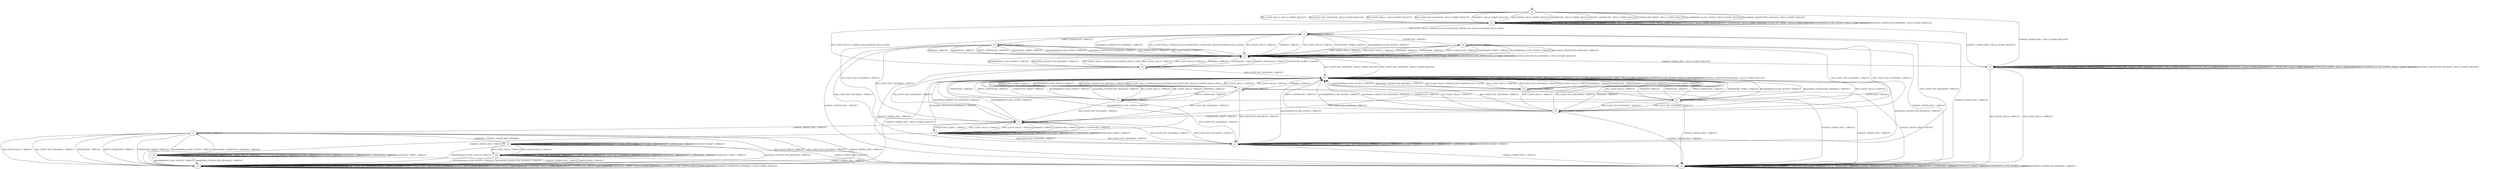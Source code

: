 digraph h8 {
s0 [label="s0"];
s1 [label="s1"];
s2 [label="s2"];
s3 [label="s3"];
s4 [label="s4"];
s13 [label="s13"];
s5 [label="s5"];
s6 [label="s6"];
s15 [label="s15"];
s16 [label="s16"];
s20 [label="s20"];
s7 [label="s7"];
s11 [label="s11"];
s18 [label="s18"];
s19 [label="s19"];
s8 [label="s8"];
s9 [label="s9"];
s12 [label="s12"];
s14 [label="s14"];
s22 [label="s22"];
s10 [label="s10"];
s17 [label="s17"];
s21 [label="s21"];
s0 -> s1 [label="RSA_CLIENT_HELLO / HELLO_VERIFY_REQUEST"];
s0 -> s1 [label="RSA_CLIENT_KEY_EXCHANGE / HELLO_VERIFY_REQUEST"];
s0 -> s1 [label="PSK_CLIENT_HELLO / HELLO_VERIFY_REQUEST"];
s0 -> s1 [label="PSK_CLIENT_KEY_EXCHANGE / HELLO_VERIFY_REQUEST"];
s0 -> s2 [label="CHANGE_CIPHER_SPEC / HELLO_VERIFY_REQUEST"];
s0 -> s1 [label="FINISHED / HELLO_VERIFY_REQUEST"];
s0 -> s1 [label="APPLICATION / HELLO_VERIFY_REQUEST"];
s0 -> s1 [label="CERTIFICATE / HELLO_VERIFY_REQUEST"];
s0 -> s1 [label="EMPTY_CERTIFICATE / HELLO_VERIFY_REQUEST"];
s0 -> s1 [label="CERTIFICATE_VERIFY / HELLO_VERIFY_REQUEST"];
s0 -> s1 [label="Alert(WARNING,CLOSE_NOTIFY) / HELLO_VERIFY_REQUEST"];
s0 -> s1 [label="Alert(FATAL,UNEXPECTED_MESSAGE) / HELLO_VERIFY_REQUEST"];
s1 -> s3 [label="RSA_CLIENT_HELLO / SERVER_HELLO,CERTIFICATE,CERTIFICATE_REQUEST,SERVER_HELLO_DONE"];
s1 -> s1 [label="RSA_CLIENT_KEY_EXCHANGE / HELLO_VERIFY_REQUEST"];
s1 -> s13 [label="PSK_CLIENT_HELLO / SERVER_HELLO,SERVER_HELLO_DONE"];
s1 -> s1 [label="PSK_CLIENT_KEY_EXCHANGE / HELLO_VERIFY_REQUEST"];
s1 -> s2 [label="CHANGE_CIPHER_SPEC / HELLO_VERIFY_REQUEST"];
s1 -> s1 [label="FINISHED / HELLO_VERIFY_REQUEST"];
s1 -> s1 [label="APPLICATION / HELLO_VERIFY_REQUEST"];
s1 -> s1 [label="CERTIFICATE / HELLO_VERIFY_REQUEST"];
s1 -> s1 [label="EMPTY_CERTIFICATE / HELLO_VERIFY_REQUEST"];
s1 -> s1 [label="CERTIFICATE_VERIFY / HELLO_VERIFY_REQUEST"];
s1 -> s1 [label="Alert(WARNING,CLOSE_NOTIFY) / HELLO_VERIFY_REQUEST"];
s1 -> s1 [label="Alert(FATAL,UNEXPECTED_MESSAGE) / HELLO_VERIFY_REQUEST"];
s2 -> s4 [label="RSA_CLIENT_HELLO / TIMEOUT"];
s2 -> s2 [label="RSA_CLIENT_KEY_EXCHANGE / HELLO_VERIFY_REQUEST"];
s2 -> s4 [label="PSK_CLIENT_HELLO / TIMEOUT"];
s2 -> s2 [label="PSK_CLIENT_KEY_EXCHANGE / HELLO_VERIFY_REQUEST"];
s2 -> s2 [label="CHANGE_CIPHER_SPEC / HELLO_VERIFY_REQUEST"];
s2 -> s2 [label="FINISHED / HELLO_VERIFY_REQUEST"];
s2 -> s2 [label="APPLICATION / HELLO_VERIFY_REQUEST"];
s2 -> s2 [label="CERTIFICATE / HELLO_VERIFY_REQUEST"];
s2 -> s2 [label="EMPTY_CERTIFICATE / HELLO_VERIFY_REQUEST"];
s2 -> s2 [label="CERTIFICATE_VERIFY / HELLO_VERIFY_REQUEST"];
s2 -> s2 [label="Alert(WARNING,CLOSE_NOTIFY) / HELLO_VERIFY_REQUEST"];
s2 -> s2 [label="Alert(FATAL,UNEXPECTED_MESSAGE) / HELLO_VERIFY_REQUEST"];
s3 -> s5 [label="RSA_CLIENT_HELLO / TIMEOUT"];
s3 -> s6 [label="RSA_CLIENT_KEY_EXCHANGE / TIMEOUT"];
s3 -> s5 [label="PSK_CLIENT_HELLO / TIMEOUT"];
s3 -> s15 [label="PSK_CLIENT_KEY_EXCHANGE / TIMEOUT"];
s3 -> s4 [label="CHANGE_CIPHER_SPEC / TIMEOUT"];
s3 -> s5 [label="FINISHED / TIMEOUT"];
s3 -> s3 [label="APPLICATION / TIMEOUT"];
s3 -> s16 [label="CERTIFICATE / TIMEOUT"];
s3 -> s20 [label="EMPTY_CERTIFICATE / TIMEOUT"];
s3 -> s5 [label="CERTIFICATE_VERIFY / TIMEOUT"];
s3 -> s5 [label="Alert(WARNING,CLOSE_NOTIFY) / TIMEOUT"];
s3 -> s5 [label="Alert(FATAL,UNEXPECTED_MESSAGE) / TIMEOUT"];
s4 -> s4 [label="RSA_CLIENT_HELLO / TIMEOUT"];
s4 -> s4 [label="RSA_CLIENT_KEY_EXCHANGE / TIMEOUT"];
s4 -> s4 [label="PSK_CLIENT_HELLO / TIMEOUT"];
s4 -> s4 [label="PSK_CLIENT_KEY_EXCHANGE / TIMEOUT"];
s4 -> s4 [label="CHANGE_CIPHER_SPEC / TIMEOUT"];
s4 -> s4 [label="FINISHED / TIMEOUT"];
s4 -> s4 [label="APPLICATION / TIMEOUT"];
s4 -> s4 [label="CERTIFICATE / TIMEOUT"];
s4 -> s4 [label="EMPTY_CERTIFICATE / TIMEOUT"];
s4 -> s4 [label="CERTIFICATE_VERIFY / TIMEOUT"];
s4 -> s4 [label="Alert(WARNING,CLOSE_NOTIFY) / TIMEOUT"];
s4 -> s4 [label="Alert(FATAL,UNEXPECTED_MESSAGE) / TIMEOUT"];
s13 -> s5 [label="RSA_CLIENT_HELLO / TIMEOUT"];
s13 -> s11 [label="RSA_CLIENT_KEY_EXCHANGE / TIMEOUT"];
s13 -> s5 [label="PSK_CLIENT_HELLO / TIMEOUT"];
s13 -> s6 [label="PSK_CLIENT_KEY_EXCHANGE / TIMEOUT"];
s13 -> s4 [label="CHANGE_CIPHER_SPEC / TIMEOUT"];
s13 -> s5 [label="FINISHED / TIMEOUT"];
s13 -> s13 [label="APPLICATION / TIMEOUT"];
s13 -> s5 [label="CERTIFICATE / TIMEOUT"];
s13 -> s5 [label="EMPTY_CERTIFICATE / TIMEOUT"];
s13 -> s5 [label="CERTIFICATE_VERIFY / TIMEOUT"];
s13 -> s5 [label="Alert(WARNING,CLOSE_NOTIFY) / TIMEOUT"];
s13 -> s5 [label="Alert(FATAL,UNEXPECTED_MESSAGE) / TIMEOUT"];
s5 -> s3 [label="RSA_CLIENT_HELLO / SERVER_HELLO,CERTIFICATE,CERTIFICATE_REQUEST,SERVER_HELLO_DONE"];
s5 -> s11 [label="RSA_CLIENT_KEY_EXCHANGE / HELLO_VERIFY_REQUEST"];
s5 -> s13 [label="PSK_CLIENT_HELLO / SERVER_HELLO,SERVER_HELLO_DONE"];
s5 -> s11 [label="PSK_CLIENT_KEY_EXCHANGE / HELLO_VERIFY_REQUEST"];
s5 -> s2 [label="CHANGE_CIPHER_SPEC / HELLO_VERIFY_REQUEST"];
s5 -> s5 [label="FINISHED / HELLO_VERIFY_REQUEST"];
s5 -> s5 [label="APPLICATION / HELLO_VERIFY_REQUEST"];
s5 -> s5 [label="CERTIFICATE / HELLO_VERIFY_REQUEST"];
s5 -> s5 [label="EMPTY_CERTIFICATE / HELLO_VERIFY_REQUEST"];
s5 -> s5 [label="CERTIFICATE_VERIFY / HELLO_VERIFY_REQUEST"];
s5 -> s5 [label="Alert(WARNING,CLOSE_NOTIFY) / HELLO_VERIFY_REQUEST"];
s5 -> s5 [label="Alert(FATAL,UNEXPECTED_MESSAGE) / HELLO_VERIFY_REQUEST"];
s6 -> s19 [label="RSA_CLIENT_HELLO / TIMEOUT"];
s6 -> s15 [label="RSA_CLIENT_KEY_EXCHANGE / TIMEOUT"];
s6 -> s19 [label="PSK_CLIENT_HELLO / TIMEOUT"];
s6 -> s15 [label="PSK_CLIENT_KEY_EXCHANGE / TIMEOUT"];
s6 -> s7 [label="CHANGE_CIPHER_SPEC / TIMEOUT"];
s6 -> s19 [label="FINISHED / TIMEOUT"];
s6 -> s6 [label="APPLICATION / TIMEOUT"];
s6 -> s19 [label="CERTIFICATE / TIMEOUT"];
s6 -> s19 [label="EMPTY_CERTIFICATE / TIMEOUT"];
s6 -> s19 [label="CERTIFICATE_VERIFY / TIMEOUT"];
s6 -> s11 [label="Alert(WARNING,CLOSE_NOTIFY) / TIMEOUT"];
s6 -> s11 [label="Alert(FATAL,UNEXPECTED_MESSAGE) / TIMEOUT"];
s15 -> s15 [label="RSA_CLIENT_HELLO / TIMEOUT"];
s15 -> s15 [label="RSA_CLIENT_KEY_EXCHANGE / TIMEOUT"];
s15 -> s15 [label="PSK_CLIENT_HELLO / TIMEOUT"];
s15 -> s15 [label="PSK_CLIENT_KEY_EXCHANGE / TIMEOUT"];
s15 -> s4 [label="CHANGE_CIPHER_SPEC / TIMEOUT"];
s15 -> s15 [label="FINISHED / TIMEOUT"];
s15 -> s15 [label="APPLICATION / TIMEOUT"];
s15 -> s15 [label="CERTIFICATE / TIMEOUT"];
s15 -> s15 [label="EMPTY_CERTIFICATE / TIMEOUT"];
s15 -> s15 [label="CERTIFICATE_VERIFY / TIMEOUT"];
s15 -> s11 [label="Alert(WARNING,CLOSE_NOTIFY) / TIMEOUT"];
s15 -> s11 [label="Alert(FATAL,UNEXPECTED_MESSAGE) / TIMEOUT"];
s16 -> s5 [label="RSA_CLIENT_HELLO / TIMEOUT"];
s16 -> s18 [label="RSA_CLIENT_KEY_EXCHANGE / TIMEOUT"];
s16 -> s5 [label="PSK_CLIENT_HELLO / TIMEOUT"];
s16 -> s18 [label="PSK_CLIENT_KEY_EXCHANGE / TIMEOUT"];
s16 -> s4 [label="CHANGE_CIPHER_SPEC / TIMEOUT"];
s16 -> s5 [label="FINISHED / TIMEOUT"];
s16 -> s16 [label="APPLICATION / TIMEOUT"];
s16 -> s5 [label="CERTIFICATE / TIMEOUT"];
s16 -> s5 [label="EMPTY_CERTIFICATE / TIMEOUT"];
s16 -> s5 [label="CERTIFICATE_VERIFY / TIMEOUT"];
s16 -> s5 [label="Alert(WARNING,CLOSE_NOTIFY) / TIMEOUT"];
s16 -> s5 [label="Alert(FATAL,UNEXPECTED_MESSAGE) / TIMEOUT"];
s20 -> s5 [label="RSA_CLIENT_HELLO / TIMEOUT"];
s20 -> s6 [label="RSA_CLIENT_KEY_EXCHANGE / TIMEOUT"];
s20 -> s5 [label="PSK_CLIENT_HELLO / TIMEOUT"];
s20 -> s15 [label="PSK_CLIENT_KEY_EXCHANGE / TIMEOUT"];
s20 -> s4 [label="CHANGE_CIPHER_SPEC / TIMEOUT"];
s20 -> s5 [label="FINISHED / TIMEOUT"];
s20 -> s20 [label="APPLICATION / TIMEOUT"];
s20 -> s5 [label="CERTIFICATE / TIMEOUT"];
s20 -> s5 [label="EMPTY_CERTIFICATE / TIMEOUT"];
s20 -> s5 [label="CERTIFICATE_VERIFY / TIMEOUT"];
s20 -> s5 [label="Alert(WARNING,CLOSE_NOTIFY) / TIMEOUT"];
s20 -> s5 [label="Alert(FATAL,UNEXPECTED_MESSAGE) / TIMEOUT"];
s7 -> s8 [label="RSA_CLIENT_HELLO / TIMEOUT"];
s7 -> s8 [label="RSA_CLIENT_KEY_EXCHANGE / TIMEOUT"];
s7 -> s8 [label="PSK_CLIENT_HELLO / TIMEOUT"];
s7 -> s8 [label="PSK_CLIENT_KEY_EXCHANGE / TIMEOUT"];
s7 -> s4 [label="CHANGE_CIPHER_SPEC / TIMEOUT"];
s7 -> s9 [label="FINISHED / CHANGE_CIPHER_SPEC,FINISHED"];
s7 -> s7 [label="APPLICATION / TIMEOUT"];
s7 -> s8 [label="CERTIFICATE / TIMEOUT"];
s7 -> s8 [label="EMPTY_CERTIFICATE / TIMEOUT"];
s7 -> s8 [label="CERTIFICATE_VERIFY / TIMEOUT"];
s7 -> s8 [label="Alert(WARNING,CLOSE_NOTIFY) / TIMEOUT"];
s7 -> s8 [label="Alert(FATAL,UNEXPECTED_MESSAGE) / TIMEOUT"];
s11 -> s12 [label="RSA_CLIENT_HELLO / SERVER_HELLO,CERTIFICATE,CERTIFICATE_REQUEST,SERVER_HELLO_DONE"];
s11 -> s11 [label="RSA_CLIENT_KEY_EXCHANGE / HELLO_VERIFY_REQUEST"];
s11 -> s14 [label="PSK_CLIENT_HELLO / SERVER_HELLO,SERVER_HELLO_DONE"];
s11 -> s11 [label="PSK_CLIENT_KEY_EXCHANGE / HELLO_VERIFY_REQUEST"];
s11 -> s8 [label="CHANGE_CIPHER_SPEC / HELLO_VERIFY_REQUEST"];
s11 -> s11 [label="FINISHED / HELLO_VERIFY_REQUEST"];
s11 -> s11 [label="APPLICATION / HELLO_VERIFY_REQUEST"];
s11 -> s11 [label="CERTIFICATE / HELLO_VERIFY_REQUEST"];
s11 -> s11 [label="EMPTY_CERTIFICATE / HELLO_VERIFY_REQUEST"];
s11 -> s11 [label="CERTIFICATE_VERIFY / HELLO_VERIFY_REQUEST"];
s11 -> s11 [label="Alert(WARNING,CLOSE_NOTIFY) / HELLO_VERIFY_REQUEST"];
s11 -> s11 [label="Alert(FATAL,UNEXPECTED_MESSAGE) / HELLO_VERIFY_REQUEST"];
s18 -> s11 [label="RSA_CLIENT_HELLO / TIMEOUT"];
s18 -> s11 [label="RSA_CLIENT_KEY_EXCHANGE / TIMEOUT"];
s18 -> s11 [label="PSK_CLIENT_HELLO / TIMEOUT"];
s18 -> s11 [label="PSK_CLIENT_KEY_EXCHANGE / TIMEOUT"];
s18 -> s4 [label="CHANGE_CIPHER_SPEC / TIMEOUT"];
s18 -> s11 [label="FINISHED / TIMEOUT"];
s18 -> s18 [label="APPLICATION / TIMEOUT"];
s18 -> s11 [label="CERTIFICATE / TIMEOUT"];
s18 -> s11 [label="EMPTY_CERTIFICATE / TIMEOUT"];
s18 -> s6 [label="CERTIFICATE_VERIFY / TIMEOUT"];
s18 -> s11 [label="Alert(WARNING,CLOSE_NOTIFY) / TIMEOUT"];
s18 -> s11 [label="Alert(FATAL,UNEXPECTED_MESSAGE) / TIMEOUT"];
s19 -> s19 [label="RSA_CLIENT_HELLO / TIMEOUT"];
s19 -> s15 [label="RSA_CLIENT_KEY_EXCHANGE / TIMEOUT"];
s19 -> s19 [label="PSK_CLIENT_HELLO / TIMEOUT"];
s19 -> s15 [label="PSK_CLIENT_KEY_EXCHANGE / TIMEOUT"];
s19 -> s22 [label="CHANGE_CIPHER_SPEC / TIMEOUT"];
s19 -> s19 [label="FINISHED / TIMEOUT"];
s19 -> s19 [label="APPLICATION / TIMEOUT"];
s19 -> s19 [label="CERTIFICATE / TIMEOUT"];
s19 -> s19 [label="EMPTY_CERTIFICATE / TIMEOUT"];
s19 -> s19 [label="CERTIFICATE_VERIFY / TIMEOUT"];
s19 -> s11 [label="Alert(WARNING,CLOSE_NOTIFY) / TIMEOUT"];
s19 -> s11 [label="Alert(FATAL,UNEXPECTED_MESSAGE) / TIMEOUT"];
s8 -> s8 [label="RSA_CLIENT_HELLO / HELLO_VERIFY_REQUEST"];
s8 -> s8 [label="RSA_CLIENT_KEY_EXCHANGE / HELLO_VERIFY_REQUEST"];
s8 -> s8 [label="PSK_CLIENT_HELLO / HELLO_VERIFY_REQUEST"];
s8 -> s8 [label="PSK_CLIENT_KEY_EXCHANGE / HELLO_VERIFY_REQUEST"];
s8 -> s8 [label="CHANGE_CIPHER_SPEC / HELLO_VERIFY_REQUEST"];
s8 -> s8 [label="FINISHED / HELLO_VERIFY_REQUEST"];
s8 -> s8 [label="APPLICATION / HELLO_VERIFY_REQUEST"];
s8 -> s8 [label="CERTIFICATE / HELLO_VERIFY_REQUEST"];
s8 -> s8 [label="EMPTY_CERTIFICATE / HELLO_VERIFY_REQUEST"];
s8 -> s8 [label="CERTIFICATE_VERIFY / HELLO_VERIFY_REQUEST"];
s8 -> s8 [label="Alert(WARNING,CLOSE_NOTIFY) / HELLO_VERIFY_REQUEST"];
s8 -> s8 [label="Alert(FATAL,UNEXPECTED_MESSAGE) / HELLO_VERIFY_REQUEST"];
s9 -> s10 [label="RSA_CLIENT_HELLO / TIMEOUT"];
s9 -> s9 [label="RSA_CLIENT_KEY_EXCHANGE / TIMEOUT"];
s9 -> s10 [label="PSK_CLIENT_HELLO / TIMEOUT"];
s9 -> s9 [label="PSK_CLIENT_KEY_EXCHANGE / TIMEOUT"];
s9 -> s4 [label="CHANGE_CIPHER_SPEC / TIMEOUT"];
s9 -> s9 [label="FINISHED / TIMEOUT"];
s9 -> s9 [label="APPLICATION / APPLICATION"];
s9 -> s9 [label="CERTIFICATE / TIMEOUT"];
s9 -> s9 [label="EMPTY_CERTIFICATE / TIMEOUT"];
s9 -> s9 [label="CERTIFICATE_VERIFY / TIMEOUT"];
s9 -> s8 [label="Alert(WARNING,CLOSE_NOTIFY) / TIMEOUT"];
s9 -> s8 [label="Alert(FATAL,UNEXPECTED_MESSAGE) / TIMEOUT"];
s12 -> s11 [label="RSA_CLIENT_HELLO / TIMEOUT"];
s12 -> s6 [label="RSA_CLIENT_KEY_EXCHANGE / TIMEOUT"];
s12 -> s11 [label="PSK_CLIENT_HELLO / TIMEOUT"];
s12 -> s15 [label="PSK_CLIENT_KEY_EXCHANGE / TIMEOUT"];
s12 -> s4 [label="CHANGE_CIPHER_SPEC / TIMEOUT"];
s12 -> s11 [label="FINISHED / TIMEOUT"];
s12 -> s12 [label="APPLICATION / TIMEOUT"];
s12 -> s17 [label="CERTIFICATE / TIMEOUT"];
s12 -> s21 [label="EMPTY_CERTIFICATE / TIMEOUT"];
s12 -> s11 [label="CERTIFICATE_VERIFY / TIMEOUT"];
s12 -> s11 [label="Alert(WARNING,CLOSE_NOTIFY) / TIMEOUT"];
s12 -> s11 [label="Alert(FATAL,UNEXPECTED_MESSAGE) / TIMEOUT"];
s14 -> s11 [label="RSA_CLIENT_HELLO / TIMEOUT"];
s14 -> s11 [label="RSA_CLIENT_KEY_EXCHANGE / TIMEOUT"];
s14 -> s11 [label="PSK_CLIENT_HELLO / TIMEOUT"];
s14 -> s6 [label="PSK_CLIENT_KEY_EXCHANGE / TIMEOUT"];
s14 -> s4 [label="CHANGE_CIPHER_SPEC / TIMEOUT"];
s14 -> s11 [label="FINISHED / TIMEOUT"];
s14 -> s14 [label="APPLICATION / TIMEOUT"];
s14 -> s11 [label="CERTIFICATE / TIMEOUT"];
s14 -> s11 [label="EMPTY_CERTIFICATE / TIMEOUT"];
s14 -> s11 [label="CERTIFICATE_VERIFY / TIMEOUT"];
s14 -> s11 [label="Alert(WARNING,CLOSE_NOTIFY) / TIMEOUT"];
s14 -> s11 [label="Alert(FATAL,UNEXPECTED_MESSAGE) / TIMEOUT"];
s22 -> s22 [label="RSA_CLIENT_HELLO / TIMEOUT"];
s22 -> s22 [label="RSA_CLIENT_KEY_EXCHANGE / TIMEOUT"];
s22 -> s22 [label="PSK_CLIENT_HELLO / TIMEOUT"];
s22 -> s22 [label="PSK_CLIENT_KEY_EXCHANGE / TIMEOUT"];
s22 -> s4 [label="CHANGE_CIPHER_SPEC / TIMEOUT"];
s22 -> s22 [label="FINISHED / TIMEOUT"];
s22 -> s22 [label="APPLICATION / TIMEOUT"];
s22 -> s22 [label="CERTIFICATE / TIMEOUT"];
s22 -> s22 [label="EMPTY_CERTIFICATE / TIMEOUT"];
s22 -> s22 [label="CERTIFICATE_VERIFY / TIMEOUT"];
s22 -> s8 [label="Alert(WARNING,CLOSE_NOTIFY) / TIMEOUT"];
s22 -> s8 [label="Alert(FATAL,UNEXPECTED_MESSAGE) / TIMEOUT"];
s10 -> s10 [label="RSA_CLIENT_HELLO / TIMEOUT"];
s10 -> s10 [label="RSA_CLIENT_KEY_EXCHANGE / TIMEOUT"];
s10 -> s10 [label="PSK_CLIENT_HELLO / TIMEOUT"];
s10 -> s10 [label="PSK_CLIENT_KEY_EXCHANGE / TIMEOUT"];
s10 -> s4 [label="CHANGE_CIPHER_SPEC / TIMEOUT"];
s10 -> s10 [label="FINISHED / TIMEOUT"];
s10 -> s8 [label="APPLICATION / TIMEOUT"];
s10 -> s10 [label="CERTIFICATE / TIMEOUT"];
s10 -> s10 [label="EMPTY_CERTIFICATE / TIMEOUT"];
s10 -> s10 [label="CERTIFICATE_VERIFY / TIMEOUT"];
s10 -> s8 [label="Alert(WARNING,CLOSE_NOTIFY) / TIMEOUT"];
s10 -> s8 [label="Alert(FATAL,UNEXPECTED_MESSAGE) / TIMEOUT"];
s17 -> s11 [label="RSA_CLIENT_HELLO / TIMEOUT"];
s17 -> s18 [label="RSA_CLIENT_KEY_EXCHANGE / TIMEOUT"];
s17 -> s11 [label="PSK_CLIENT_HELLO / TIMEOUT"];
s17 -> s18 [label="PSK_CLIENT_KEY_EXCHANGE / TIMEOUT"];
s17 -> s4 [label="CHANGE_CIPHER_SPEC / TIMEOUT"];
s17 -> s11 [label="FINISHED / TIMEOUT"];
s17 -> s17 [label="APPLICATION / TIMEOUT"];
s17 -> s11 [label="CERTIFICATE / TIMEOUT"];
s17 -> s11 [label="EMPTY_CERTIFICATE / TIMEOUT"];
s17 -> s11 [label="CERTIFICATE_VERIFY / TIMEOUT"];
s17 -> s11 [label="Alert(WARNING,CLOSE_NOTIFY) / TIMEOUT"];
s17 -> s11 [label="Alert(FATAL,UNEXPECTED_MESSAGE) / TIMEOUT"];
s21 -> s11 [label="RSA_CLIENT_HELLO / TIMEOUT"];
s21 -> s6 [label="RSA_CLIENT_KEY_EXCHANGE / TIMEOUT"];
s21 -> s11 [label="PSK_CLIENT_HELLO / TIMEOUT"];
s21 -> s15 [label="PSK_CLIENT_KEY_EXCHANGE / TIMEOUT"];
s21 -> s4 [label="CHANGE_CIPHER_SPEC / TIMEOUT"];
s21 -> s11 [label="FINISHED / TIMEOUT"];
s21 -> s21 [label="APPLICATION / TIMEOUT"];
s21 -> s11 [label="CERTIFICATE / TIMEOUT"];
s21 -> s11 [label="EMPTY_CERTIFICATE / TIMEOUT"];
s21 -> s11 [label="CERTIFICATE_VERIFY / TIMEOUT"];
s21 -> s11 [label="Alert(WARNING,CLOSE_NOTIFY) / TIMEOUT"];
s21 -> s11 [label="Alert(FATAL,UNEXPECTED_MESSAGE) / TIMEOUT"];
__start0 [shape=none, label=""];
__start0 -> s0 [label=""];
}
